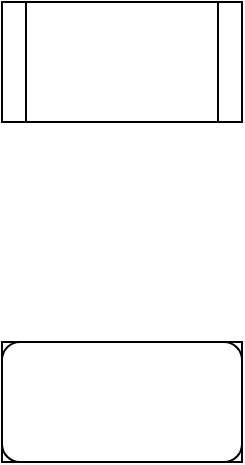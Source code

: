 <mxfile version="20.3.6" type="github">
  <diagram id="trLHuS1ZfkgWXsBuY2k6" name="第 1 页">
    <mxGraphModel dx="1422" dy="1931" grid="1" gridSize="10" guides="1" tooltips="1" connect="1" arrows="1" fold="1" page="1" pageScale="1" pageWidth="827" pageHeight="1169" math="0" shadow="0">
      <root>
        <mxCell id="0" />
        <mxCell id="1" parent="0" />
        <mxCell id="iZfxk-yAYry0K56FWbAs-1" value="" style="rounded=0;whiteSpace=wrap;html=1;" vertex="1" parent="1">
          <mxGeometry x="350" y="-400" width="120" height="60" as="geometry" />
        </mxCell>
        <mxCell id="iZfxk-yAYry0K56FWbAs-2" value="" style="rounded=1;whiteSpace=wrap;html=1;" vertex="1" parent="1">
          <mxGeometry x="350" y="-400" width="120" height="60" as="geometry" />
        </mxCell>
        <mxCell id="iZfxk-yAYry0K56FWbAs-3" value="" style="shape=process;whiteSpace=wrap;html=1;backgroundOutline=1;" vertex="1" parent="1">
          <mxGeometry x="350" y="-570" width="120" height="60" as="geometry" />
        </mxCell>
      </root>
    </mxGraphModel>
  </diagram>
</mxfile>
